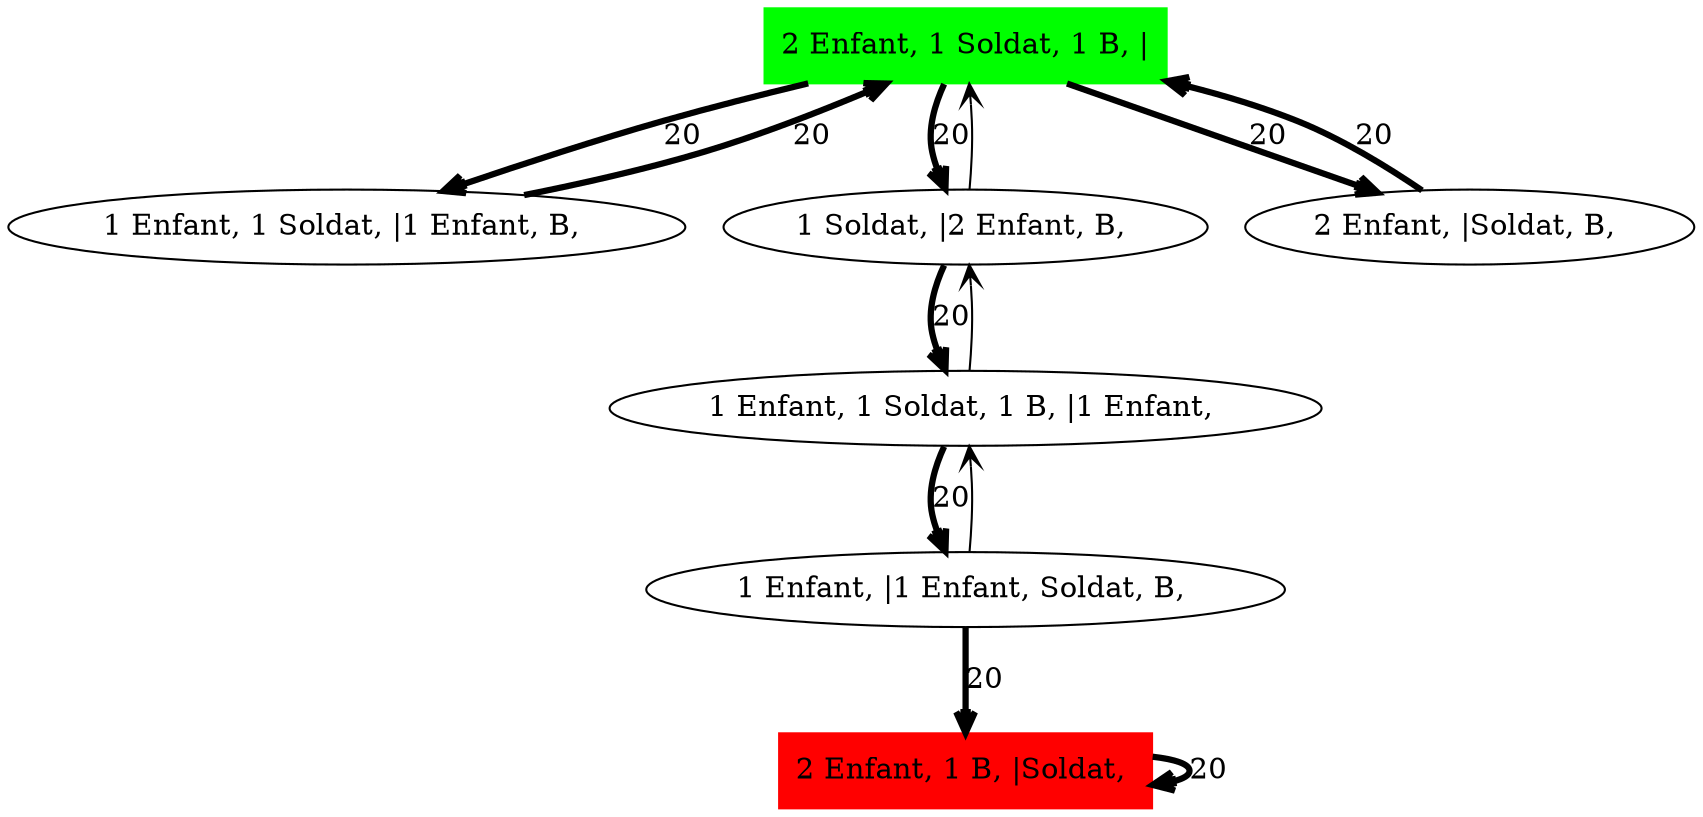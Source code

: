 digraph Soldat_Sol_ {
	initial [label="2 Enfant, 1 Soldat, 1 B, |" color=green shape=box style=filled]
	final [label="2 Enfant, 1 B, |Soldat, " color=red shape=box style=filled]
	initial -> "1 Enfant, 1 Soldat, |1 Enfant, B, " [label=20 arrowhead=open penwidth=3]
	initial -> "1 Soldat, |2 Enfant, B, " [label=20 arrowhead=open penwidth=3]
	initial -> "2 Enfant, |Soldat, B, " [label=20 arrowhead=open penwidth=3]
	"2 Enfant, |Soldat, B, " -> initial [label=20 arrowhead=open penwidth=3]
	"1 Soldat, |2 Enfant, B, " -> "1 Enfant, 1 Soldat, 1 B, |1 Enfant, " [label=20 arrowhead=open penwidth=3]
	"1 Soldat, |2 Enfant, B, " -> initial [arrowhead=open]
	"1 Enfant, 1 Soldat, 1 B, |1 Enfant, " -> "1 Soldat, |2 Enfant, B, " [arrowhead=open]
	"1 Enfant, 1 Soldat, 1 B, |1 Enfant, " -> "1 Enfant, |1 Enfant, Soldat, B, " [label=20 arrowhead=open penwidth=3]
	"1 Enfant, |1 Enfant, Soldat, B, " -> final [label=20 arrowhead=open penwidth=3]
	"1 Enfant, |1 Enfant, Soldat, B, " -> "1 Enfant, 1 Soldat, 1 B, |1 Enfant, " [arrowhead=open]
	final -> final [label=20 arrowhead=open penwidth=3]
	"1 Enfant, 1 Soldat, |1 Enfant, B, " -> initial [label=20 arrowhead=open penwidth=3]
}
